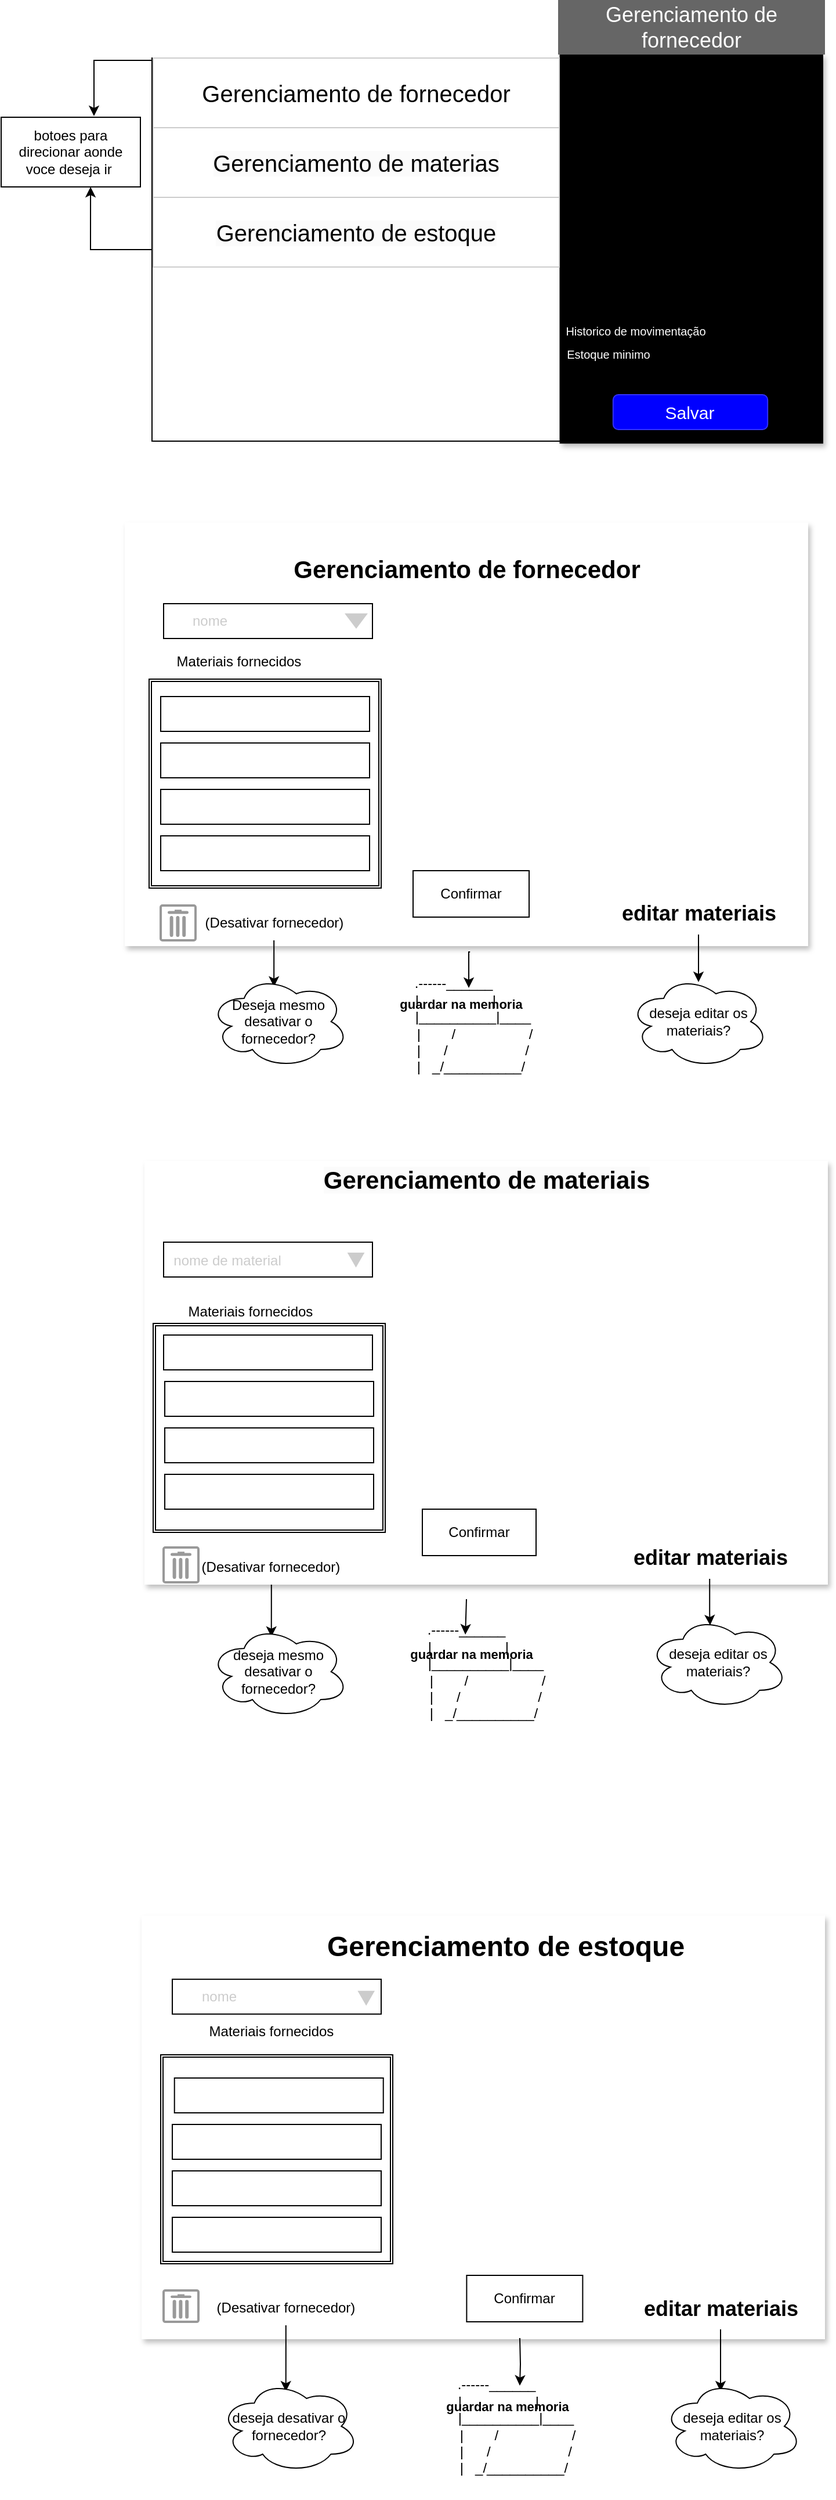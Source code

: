 <mxfile version="24.5.4" type="device">
  <diagram id="F00_U8oiD489jz19POk4" name="Página-1">
    <mxGraphModel dx="1434" dy="772" grid="1" gridSize="10" guides="1" tooltips="1" connect="1" arrows="1" fold="1" page="1" pageScale="1" pageWidth="827" pageHeight="1169" math="0" shadow="0">
      <root>
        <mxCell id="0" />
        <mxCell id="1" parent="0" />
        <mxCell id="zUuqDym8y1sysuPfxgTj-1" value="" style="rounded=0;whiteSpace=wrap;html=1;" parent="1" vertex="1">
          <mxGeometry x="130" y="140" width="576" height="330" as="geometry" />
        </mxCell>
        <mxCell id="zUuqDym8y1sysuPfxgTj-2" value="" style="rounded=0;whiteSpace=wrap;html=1;rotation=90;shadow=1;fillColor=#000000;" parent="1" vertex="1">
          <mxGeometry x="427.38" y="191" width="335" height="226.25" as="geometry" />
        </mxCell>
        <mxCell id="PjB9MNoo6GseYE_EJg1Y-16" style="edgeStyle=orthogonalEdgeStyle;rounded=0;orthogonalLoop=1;jettySize=auto;html=1;" parent="1" edge="1">
          <mxGeometry relative="1" as="geometry">
            <mxPoint x="131" y="142" as="sourcePoint" />
            <mxPoint x="80" y="190" as="targetPoint" />
            <Array as="points">
              <mxPoint x="80" y="142" />
              <mxPoint x="80" y="190" />
            </Array>
          </mxGeometry>
        </mxCell>
        <mxCell id="zUuqDym8y1sysuPfxgTj-3" value="&lt;font style=&quot;font-size: 20px;&quot;&gt;Gerenciamento de fornecedor&lt;/font&gt;" style="rounded=0;whiteSpace=wrap;html=1;strokeColor=#CCCCCC;" parent="1" vertex="1">
          <mxGeometry x="131" y="140" width="350" height="60" as="geometry" />
        </mxCell>
        <mxCell id="zUuqDym8y1sysuPfxgTj-4" value="&lt;br&gt;&lt;span style=&quot;color: rgb(0, 0, 0); font-family: Helvetica; font-size: 20px; font-style: normal; font-variant-ligatures: normal; font-variant-caps: normal; font-weight: 400; letter-spacing: normal; orphans: 2; text-align: center; text-indent: 0px; text-transform: none; widows: 2; word-spacing: 0px; -webkit-text-stroke-width: 0px; white-space: normal; background-color: rgb(251, 251, 251); text-decoration-thickness: initial; text-decoration-style: initial; text-decoration-color: initial; display: inline !important; float: none;&quot;&gt;Gerenciamento de materias&lt;/span&gt;&lt;div&gt;&lt;br/&gt;&lt;/div&gt;" style="rounded=0;whiteSpace=wrap;html=1;strokeColor=#CCCCCC;" parent="1" vertex="1">
          <mxGeometry x="131" y="200" width="350" height="60" as="geometry" />
        </mxCell>
        <mxCell id="zUuqDym8y1sysuPfxgTj-5" value="&lt;br&gt;&lt;span style=&quot;color: rgb(0, 0, 0); font-family: Helvetica; font-size: 20px; font-style: normal; font-variant-ligatures: normal; font-variant-caps: normal; font-weight: 400; letter-spacing: normal; orphans: 2; text-align: center; text-indent: 0px; text-transform: none; widows: 2; word-spacing: 0px; -webkit-text-stroke-width: 0px; white-space: normal; background-color: rgb(251, 251, 251); text-decoration-thickness: initial; text-decoration-style: initial; text-decoration-color: initial; display: inline !important; float: none;&quot;&gt;Gerenciamento de estoque&lt;/span&gt;&lt;div&gt;&lt;br/&gt;&lt;/div&gt;" style="rounded=0;whiteSpace=wrap;html=1;strokeColor=#CCCCCC;shadow=0;" parent="1" vertex="1">
          <mxGeometry x="131" y="260" width="350" height="60" as="geometry" />
        </mxCell>
        <mxCell id="zUuqDym8y1sysuPfxgTj-20" value="&lt;span style=&quot;font-size: 18px;&quot;&gt;Gerenciamento de fornecedor&lt;/span&gt;" style="rounded=0;html=1;shadow=0;dashed=0;whiteSpace=wrap;fontSize=10;fillColor=#666666;align=center;strokeColor=none;fontColor=#ffffff;" parent="1" vertex="1">
          <mxGeometry x="480" y="90" width="230" height="47" as="geometry" />
        </mxCell>
        <mxCell id="zUuqDym8y1sysuPfxgTj-21" value="&lt;font style=&quot;font-size: 15px;&quot; color=&quot;#ffffff&quot;&gt;Salvar&lt;/font&gt;" style="rounded=1;html=1;shadow=0;dashed=0;whiteSpace=wrap;fontSize=10;fillColor=#0000FF;align=center;strokeColor=#3333FF;fontColor=#333333;" parent="1" vertex="1">
          <mxGeometry x="527.41" y="430" width="133.18" height="30" as="geometry" />
        </mxCell>
        <UserObject label="&lt;font style=&quot;font-size: 10px;&quot; color=&quot;#ffffff&quot;&gt;Historico de movimentação&lt;/font&gt;" placeholders="1" name="Variable" id="zUuqDym8y1sysuPfxgTj-24">
          <mxCell style="text;html=1;strokeColor=none;fillColor=none;align=center;verticalAlign=middle;whiteSpace=wrap;overflow=hidden;strokeWidth=6;" parent="1" vertex="1">
            <mxGeometry x="452" y="365" width="190" height="20" as="geometry" />
          </mxCell>
        </UserObject>
        <UserObject label="&lt;font style=&quot;font-size: 10px;&quot; color=&quot;#ffffff&quot;&gt;Estoque minimo&lt;/font&gt;" placeholders="1" name="Variable" id="zUuqDym8y1sysuPfxgTj-25">
          <mxCell style="text;html=1;align=center;verticalAlign=middle;whiteSpace=wrap;overflow=hidden;" parent="1" vertex="1">
            <mxGeometry x="470" y="385" width="107.06" height="20" as="geometry" />
          </mxCell>
        </UserObject>
        <mxCell id="1bso1jGPwgjQOHf16LsY-8" value="" style="rounded=0;whiteSpace=wrap;html=1;strokeColor=none;shadow=1;" parent="1" vertex="1">
          <mxGeometry x="106.5" y="540" width="589" height="365" as="geometry" />
        </mxCell>
        <mxCell id="1bso1jGPwgjQOHf16LsY-9" value="&lt;span style=&quot;color: rgba(0, 0, 0, 0); font-family: monospace; font-size: 0px; text-align: start; text-wrap: nowrap;&quot;&gt;%3CmxGraphModel%3E%3Croot%3E%3CmxCell%20id%3D%220%22%2F%3E%3CmxCell%20id%3D%221%22%20parent%3D%220%22%2F%3E%3CmxCell%20id%3D%222%22%20value%3D%22%22%20style%3D%22rounded%3D0%3BwhiteSpace%3Dwrap%3Bhtml%3D1%3B%22%20vertex%3D%221%22%20parent%3D%221%22%3E%3CmxGeometry%20x%3D%22140%22%20y%3D%22675.15%22%20width%3D%22180%22%20height%3D%2230%22%20as%3D%22geometry%22%2F%3E%3C%2FmxCell%3E%3C%2Froot%3E%3C%2FmxGraphModel%3E&lt;/span&gt;" style="rounded=0;whiteSpace=wrap;html=1;" parent="1" vertex="1">
          <mxGeometry x="140" y="610" width="180" height="30" as="geometry" />
        </mxCell>
        <UserObject label="&lt;font color=&quot;#cccccc&quot;&gt;nome&lt;/font&gt;" placeholders="1" name="Variable" id="1bso1jGPwgjQOHf16LsY-10">
          <mxCell style="text;html=1;strokeColor=none;fillColor=none;align=center;verticalAlign=middle;whiteSpace=wrap;overflow=hidden;" parent="1" vertex="1">
            <mxGeometry x="140" y="615" width="80" height="20" as="geometry" />
          </mxCell>
        </UserObject>
        <UserObject label="Materiais fornecidos" placeholders="1" name="Variable" id="1bso1jGPwgjQOHf16LsY-13">
          <mxCell style="text;html=1;strokeColor=none;fillColor=none;align=center;verticalAlign=middle;whiteSpace=wrap;overflow=hidden;" parent="1" vertex="1">
            <mxGeometry x="140" y="650.15" width="130" height="20" as="geometry" />
          </mxCell>
        </UserObject>
        <mxCell id="1bso1jGPwgjQOHf16LsY-14" value="" style="shape=ext;double=1;rounded=0;whiteSpace=wrap;html=1;" parent="1" vertex="1">
          <mxGeometry x="127.5" y="675" width="200" height="180" as="geometry" />
        </mxCell>
        <mxCell id="1bso1jGPwgjQOHf16LsY-15" value="" style="rounded=0;whiteSpace=wrap;html=1;" parent="1" vertex="1">
          <mxGeometry x="137.5" y="690" width="180" height="30" as="geometry" />
        </mxCell>
        <mxCell id="1bso1jGPwgjQOHf16LsY-16" value="" style="rounded=0;whiteSpace=wrap;html=1;" parent="1" vertex="1">
          <mxGeometry x="137.5" y="730" width="180" height="30" as="geometry" />
        </mxCell>
        <mxCell id="1bso1jGPwgjQOHf16LsY-17" value="" style="rounded=0;whiteSpace=wrap;html=1;" parent="1" vertex="1">
          <mxGeometry x="137.5" y="770" width="180" height="30" as="geometry" />
        </mxCell>
        <mxCell id="1bso1jGPwgjQOHf16LsY-18" value="" style="rounded=0;whiteSpace=wrap;html=1;" parent="1" vertex="1">
          <mxGeometry x="137.5" y="810" width="180" height="30" as="geometry" />
        </mxCell>
        <mxCell id="1bso1jGPwgjQOHf16LsY-19" value="" style="html=1;shadow=0;dashed=0;align=center;verticalAlign=middle;shape=mxgraph.arrows2.arrow;dy=0;dx=21.5;notch=0;rotation=90;fillColor=#CCCCCC;strokeColor=none;" parent="1" vertex="1">
          <mxGeometry x="299.41" y="615" width="13.17" height="20" as="geometry" />
        </mxCell>
        <mxCell id="1bso1jGPwgjQOHf16LsY-20" value="" style="strokeColor=#999999;verticalLabelPosition=bottom;shadow=0;dashed=0;verticalAlign=top;strokeWidth=2;html=1;shape=mxgraph.mockup.misc.trashcanIcon;" parent="1" vertex="1">
          <mxGeometry x="137.5" y="870" width="30" height="30" as="geometry" />
        </mxCell>
        <mxCell id="H0wPEN031ASl63orBfgw-3" style="edgeStyle=orthogonalEdgeStyle;rounded=0;orthogonalLoop=1;jettySize=auto;html=1;" parent="1" source="1bso1jGPwgjQOHf16LsY-25" edge="1">
          <mxGeometry relative="1" as="geometry">
            <mxPoint x="235.08" y="940" as="targetPoint" />
          </mxGeometry>
        </mxCell>
        <mxCell id="1bso1jGPwgjQOHf16LsY-25" value="(Desativar fornecedor)" style="text;html=1;align=center;verticalAlign=middle;whiteSpace=wrap;rounded=0;" parent="1" vertex="1">
          <mxGeometry x="157.58" y="870" width="155" height="30" as="geometry" />
        </mxCell>
        <mxCell id="1bso1jGPwgjQOHf16LsY-26" value="&lt;font style=&quot;font-size: 21px;&quot;&gt;Gerenciamento de fornecedor&lt;/font&gt;" style="text;strokeColor=none;fillColor=none;html=1;fontSize=24;fontStyle=1;verticalAlign=middle;align=center;" parent="1" vertex="1">
          <mxGeometry x="351" y="560" width="100" height="40" as="geometry" />
        </mxCell>
        <mxCell id="1bso1jGPwgjQOHf16LsY-31" value="&lt;font style=&quot;font-size: 18px;&quot;&gt;editar materiais&lt;/font&gt;" style="text;strokeColor=none;fillColor=none;html=1;fontSize=24;fontStyle=1;verticalAlign=middle;align=center;" parent="1" vertex="1">
          <mxGeometry x="551" y="855" width="100" height="40" as="geometry" />
        </mxCell>
        <mxCell id="1bso1jGPwgjQOHf16LsY-32" value="&lt;div&gt;&lt;br/&gt;&lt;/div&gt;" style="rounded=0;whiteSpace=wrap;html=1;strokeColor=none;shadow=1;" parent="1" vertex="1">
          <mxGeometry x="123.5" y="1090" width="589" height="365" as="geometry" />
        </mxCell>
        <mxCell id="1bso1jGPwgjQOHf16LsY-34" value="&#xa;&lt;span style=&quot;color: rgb(0, 0, 0); font-family: Helvetica; font-size: 21px; font-style: normal; font-variant-ligatures: normal; font-variant-caps: normal; font-weight: 700; letter-spacing: normal; orphans: 2; text-align: center; text-indent: 0px; text-transform: none; widows: 2; word-spacing: 0px; -webkit-text-stroke-width: 0px; white-space: nowrap; background-color: rgb(251, 251, 251); text-decoration-thickness: initial; text-decoration-style: initial; text-decoration-color: initial; display: inline !important; float: none;&quot;&gt;Gerenciamento de materiais&lt;/span&gt;&#xa;&#xa;" style="text;strokeColor=none;fillColor=none;html=1;fontSize=24;fontStyle=1;verticalAlign=middle;align=center;" parent="1" vertex="1">
          <mxGeometry x="368" y="1100" width="100" height="40" as="geometry" />
        </mxCell>
        <mxCell id="1bso1jGPwgjQOHf16LsY-35" value="" style="rounded=0;whiteSpace=wrap;html=1;" parent="1" vertex="1">
          <mxGeometry x="140" y="1160" width="180" height="30" as="geometry" />
        </mxCell>
        <UserObject label="&lt;font color=&quot;#cccccc&quot;&gt;nome de material&lt;/font&gt;" placeholders="1" name="Variable" id="1bso1jGPwgjQOHf16LsY-36">
          <mxCell style="text;html=1;strokeColor=none;fillColor=none;align=center;verticalAlign=middle;whiteSpace=wrap;overflow=hidden;" parent="1" vertex="1">
            <mxGeometry x="140" y="1166" width="110" height="20" as="geometry" />
          </mxCell>
        </UserObject>
        <mxCell id="1bso1jGPwgjQOHf16LsY-37" value="" style="html=1;shadow=0;dashed=0;align=center;verticalAlign=middle;shape=mxgraph.arrows2.arrow;dy=0;dx=21.5;notch=0;rotation=90;fillColor=#CCCCCC;strokeColor=none;" parent="1" vertex="1">
          <mxGeometry x="299.36" y="1168" width="12.81" height="14.83" as="geometry" />
        </mxCell>
        <mxCell id="1bso1jGPwgjQOHf16LsY-38" value="" style="shape=ext;double=1;rounded=0;whiteSpace=wrap;html=1;" parent="1" vertex="1">
          <mxGeometry x="131" y="1230" width="200" height="180" as="geometry" />
        </mxCell>
        <UserObject label="Materiais fornecidos" placeholders="1" name="Variable" id="1bso1jGPwgjQOHf16LsY-39">
          <mxCell style="text;html=1;strokeColor=none;fillColor=none;align=center;verticalAlign=middle;whiteSpace=wrap;overflow=hidden;" parent="1" vertex="1">
            <mxGeometry x="150" y="1210" width="130" height="20" as="geometry" />
          </mxCell>
        </UserObject>
        <mxCell id="1bso1jGPwgjQOHf16LsY-40" value="" style="rounded=0;whiteSpace=wrap;html=1;" parent="1" vertex="1">
          <mxGeometry x="140" y="1240" width="180" height="30" as="geometry" />
        </mxCell>
        <mxCell id="1bso1jGPwgjQOHf16LsY-42" value="" style="rounded=0;whiteSpace=wrap;html=1;" parent="1" vertex="1">
          <mxGeometry x="141" y="1280" width="180" height="30" as="geometry" />
        </mxCell>
        <mxCell id="1bso1jGPwgjQOHf16LsY-43" value="" style="rounded=0;whiteSpace=wrap;html=1;" parent="1" vertex="1">
          <mxGeometry x="141" y="1320" width="180" height="30" as="geometry" />
        </mxCell>
        <mxCell id="1bso1jGPwgjQOHf16LsY-44" value="" style="rounded=0;whiteSpace=wrap;html=1;" parent="1" vertex="1">
          <mxGeometry x="141" y="1360" width="180" height="30" as="geometry" />
        </mxCell>
        <mxCell id="1bso1jGPwgjQOHf16LsY-46" value="" style="strokeColor=#999999;verticalLabelPosition=bottom;shadow=0;dashed=0;verticalAlign=top;strokeWidth=2;html=1;shape=mxgraph.mockup.misc.trashcanIcon;" parent="1" vertex="1">
          <mxGeometry x="140" y="1423" width="30" height="30" as="geometry" />
        </mxCell>
        <mxCell id="PjB9MNoo6GseYE_EJg1Y-8" style="edgeStyle=orthogonalEdgeStyle;rounded=0;orthogonalLoop=1;jettySize=auto;html=1;" parent="1" source="1bso1jGPwgjQOHf16LsY-47" edge="1">
          <mxGeometry relative="1" as="geometry">
            <mxPoint x="611" y="1490" as="targetPoint" />
            <Array as="points">
              <mxPoint x="611" y="1480" />
              <mxPoint x="611" y="1480" />
            </Array>
          </mxGeometry>
        </mxCell>
        <mxCell id="1bso1jGPwgjQOHf16LsY-47" value="&lt;font style=&quot;font-size: 18px;&quot;&gt;editar materiais&lt;/font&gt;" style="text;strokeColor=none;fillColor=none;html=1;fontSize=24;fontStyle=1;verticalAlign=middle;align=center;" parent="1" vertex="1">
          <mxGeometry x="560.59" y="1410" width="100" height="40" as="geometry" />
        </mxCell>
        <mxCell id="H0wPEN031ASl63orBfgw-7" style="edgeStyle=orthogonalEdgeStyle;rounded=0;orthogonalLoop=1;jettySize=auto;html=1;" parent="1" source="1bso1jGPwgjQOHf16LsY-48" edge="1">
          <mxGeometry relative="1" as="geometry">
            <mxPoint x="232.86" y="1500" as="targetPoint" />
          </mxGeometry>
        </mxCell>
        <mxCell id="1bso1jGPwgjQOHf16LsY-48" value="(Desativar fornecedor)" style="text;html=1;align=center;verticalAlign=middle;whiteSpace=wrap;rounded=0;" parent="1" vertex="1">
          <mxGeometry x="155.36" y="1425" width="155" height="30" as="geometry" />
        </mxCell>
        <mxCell id="1bso1jGPwgjQOHf16LsY-49" value="&lt;div&gt;&lt;br/&gt;&lt;/div&gt;" style="rounded=0;whiteSpace=wrap;html=1;strokeColor=none;shadow=1;" parent="1" vertex="1">
          <mxGeometry x="121" y="1740" width="589" height="365" as="geometry" />
        </mxCell>
        <mxCell id="1bso1jGPwgjQOHf16LsY-50" value="" style="rounded=0;whiteSpace=wrap;html=1;" parent="1" vertex="1">
          <mxGeometry x="147.5" y="1794.92" width="180" height="30" as="geometry" />
        </mxCell>
        <mxCell id="1bso1jGPwgjQOHf16LsY-51" value="" style="html=1;shadow=0;dashed=0;align=center;verticalAlign=middle;shape=mxgraph.arrows2.arrow;dy=0;dx=21.5;notch=0;rotation=90;fillColor=#CCCCCC;strokeColor=none;" parent="1" vertex="1">
          <mxGeometry x="308.19" y="1803.92" width="12.81" height="14.83" as="geometry" />
        </mxCell>
        <UserObject label="&lt;font color=&quot;#cccccc&quot;&gt;nome&lt;/font&gt;" placeholders="1" name="Variable" id="1bso1jGPwgjQOHf16LsY-52">
          <mxCell style="text;html=1;strokeColor=none;fillColor=none;align=center;verticalAlign=middle;whiteSpace=wrap;overflow=hidden;" parent="1" vertex="1">
            <mxGeometry x="147.5" y="1799.92" width="80" height="20" as="geometry" />
          </mxCell>
        </UserObject>
        <UserObject label="Materiais fornecidos" placeholders="1" name="Variable" id="1bso1jGPwgjQOHf16LsY-53">
          <mxCell style="text;html=1;strokeColor=none;fillColor=none;align=center;verticalAlign=middle;whiteSpace=wrap;overflow=hidden;" parent="1" vertex="1">
            <mxGeometry x="167.86" y="1830" width="130" height="20" as="geometry" />
          </mxCell>
        </UserObject>
        <mxCell id="1bso1jGPwgjQOHf16LsY-54" value="" style="shape=ext;double=1;rounded=0;whiteSpace=wrap;html=1;" parent="1" vertex="1">
          <mxGeometry x="137.5" y="1860" width="200" height="180" as="geometry" />
        </mxCell>
        <mxCell id="1bso1jGPwgjQOHf16LsY-55" value="" style="rounded=0;whiteSpace=wrap;html=1;" parent="1" vertex="1">
          <mxGeometry x="149.36" y="1880" width="180" height="30" as="geometry" />
        </mxCell>
        <mxCell id="1bso1jGPwgjQOHf16LsY-56" value="" style="rounded=0;whiteSpace=wrap;html=1;" parent="1" vertex="1">
          <mxGeometry x="147.5" y="1920" width="180" height="30" as="geometry" />
        </mxCell>
        <mxCell id="1bso1jGPwgjQOHf16LsY-58" value="" style="rounded=0;whiteSpace=wrap;html=1;" parent="1" vertex="1">
          <mxGeometry x="147.5" y="1960" width="180" height="30" as="geometry" />
        </mxCell>
        <mxCell id="1bso1jGPwgjQOHf16LsY-59" value="" style="rounded=0;whiteSpace=wrap;html=1;" parent="1" vertex="1">
          <mxGeometry x="147.5" y="2000" width="180" height="30" as="geometry" />
        </mxCell>
        <mxCell id="H0wPEN031ASl63orBfgw-8" style="edgeStyle=orthogonalEdgeStyle;rounded=0;orthogonalLoop=1;jettySize=auto;html=1;" parent="1" source="1bso1jGPwgjQOHf16LsY-60" edge="1">
          <mxGeometry relative="1" as="geometry">
            <mxPoint x="245.36" y="2150" as="targetPoint" />
          </mxGeometry>
        </mxCell>
        <mxCell id="1bso1jGPwgjQOHf16LsY-60" value="(Desativar fornecedor)" style="text;html=1;align=center;verticalAlign=middle;whiteSpace=wrap;rounded=0;" parent="1" vertex="1">
          <mxGeometry x="167.86" y="2063" width="155" height="30" as="geometry" />
        </mxCell>
        <mxCell id="1bso1jGPwgjQOHf16LsY-61" value="" style="strokeColor=#999999;verticalLabelPosition=bottom;shadow=0;dashed=0;verticalAlign=top;strokeWidth=2;html=1;shape=mxgraph.mockup.misc.trashcanIcon;" parent="1" vertex="1">
          <mxGeometry x="140" y="2063" width="30" height="27" as="geometry" />
        </mxCell>
        <UserObject label="&lt;font style=&quot;font-size: 24px;&quot;&gt;&lt;b&gt;Gerenciamento de estoque&lt;/b&gt;&lt;/font&gt;" placeholders="1" name="Variable" id="1bso1jGPwgjQOHf16LsY-62">
          <mxCell style="text;html=1;strokeColor=none;fillColor=none;align=center;verticalAlign=middle;whiteSpace=wrap;overflow=hidden;" parent="1" vertex="1">
            <mxGeometry x="260" y="1747" width="350" height="40" as="geometry" />
          </mxCell>
        </UserObject>
        <mxCell id="F9AY6YWXNaUoxMy8b402-21" style="edgeStyle=orthogonalEdgeStyle;rounded=0;orthogonalLoop=1;jettySize=auto;html=1;" parent="1" source="1bso1jGPwgjQOHf16LsY-65" edge="1">
          <mxGeometry relative="1" as="geometry">
            <mxPoint x="620" y="2150" as="targetPoint" />
          </mxGeometry>
        </mxCell>
        <mxCell id="1bso1jGPwgjQOHf16LsY-65" value="&lt;font style=&quot;font-size: 18px;&quot;&gt;editar materiais&lt;/font&gt;" style="text;strokeColor=none;fillColor=none;html=1;fontSize=24;fontStyle=1;verticalAlign=middle;align=center;" parent="1" vertex="1">
          <mxGeometry x="570" y="2056.5" width="100" height="40" as="geometry" />
        </mxCell>
        <mxCell id="H0wPEN031ASl63orBfgw-4" value="Deseja mesmo desativar o fornecedor?" style="ellipse;shape=cloud;whiteSpace=wrap;html=1;" parent="1" vertex="1">
          <mxGeometry x="179.36" y="930" width="120" height="80" as="geometry" />
        </mxCell>
        <mxCell id="H0wPEN031ASl63orBfgw-6" value="deseja mesmo desativar o fornecedor?" style="ellipse;shape=cloud;whiteSpace=wrap;html=1;" parent="1" vertex="1">
          <mxGeometry x="179.36" y="1490" width="120" height="80" as="geometry" />
        </mxCell>
        <mxCell id="H0wPEN031ASl63orBfgw-9" value="deseja desativar o fornecedor?" style="ellipse;shape=cloud;whiteSpace=wrap;html=1;" parent="1" vertex="1">
          <mxGeometry x="188.19" y="2140" width="120" height="80" as="geometry" />
        </mxCell>
        <mxCell id="H0wPEN031ASl63orBfgw-10" value=".------______&lt;div&gt;&amp;nbsp;|&amp;nbsp; &amp;nbsp; &amp;nbsp; &amp;nbsp; &amp;nbsp; &amp;nbsp; &amp;nbsp; &amp;nbsp; &amp;nbsp; &amp;nbsp;|&lt;/div&gt;&lt;div&gt;&amp;nbsp; &amp;nbsp; &amp;nbsp; &amp;nbsp; &amp;nbsp; |__________|____&lt;/div&gt;&lt;div&gt;&amp;nbsp; &amp;nbsp; &amp;nbsp; &amp;nbsp; &amp;nbsp; &amp;nbsp;|&amp;nbsp; &amp;nbsp; &amp;nbsp; &amp;nbsp; /&amp;nbsp; &amp;nbsp; &amp;nbsp; &amp;nbsp; &amp;nbsp; &amp;nbsp; &amp;nbsp; &amp;nbsp; &amp;nbsp; &amp;nbsp;/&lt;/div&gt;&lt;div&gt;&amp;nbsp; &amp;nbsp; &amp;nbsp; &amp;nbsp; &amp;nbsp; |&amp;nbsp; &amp;nbsp; &amp;nbsp; /&amp;nbsp; &amp;nbsp; &amp;nbsp; &amp;nbsp; &amp;nbsp; &amp;nbsp; &amp;nbsp; &amp;nbsp; &amp;nbsp; &amp;nbsp; /&lt;/div&gt;&lt;div&gt;&amp;nbsp; &amp;nbsp; &amp;nbsp; &amp;nbsp; &amp;nbsp; &amp;nbsp; &amp;nbsp; &amp;nbsp; &amp;nbsp; &amp;nbsp; &amp;nbsp; &amp;nbsp; &amp;nbsp; &amp;nbsp; &amp;nbsp; &amp;nbsp;|&amp;nbsp; &amp;nbsp;_/__________/&amp;nbsp; &amp;nbsp; &amp;nbsp; &amp;nbsp; &amp;nbsp; &amp;nbsp; &amp;nbsp; &amp;nbsp; &amp;nbsp; &amp;nbsp; &amp;nbsp;&amp;nbsp;&lt;/div&gt;" style="rounded=0;whiteSpace=wrap;html=1;strokeColor=none;fillColor=none;" parent="1" vertex="1">
          <mxGeometry x="277.06" y="2117.5" width="300" height="125" as="geometry" />
        </mxCell>
        <mxCell id="F9AY6YWXNaUoxMy8b402-1" value="&lt;div style=&quot;text-align: justify;&quot;&gt;&lt;span style=&quot;background-color: initial;&quot;&gt;&lt;font style=&quot;font-size: 11px;&quot;&gt;&lt;b&gt;guardar na memoria&lt;/b&gt;&lt;/font&gt;&lt;/span&gt;&lt;/div&gt;" style="text;html=1;align=center;verticalAlign=middle;resizable=0;points=[];autosize=1;strokeColor=none;fillColor=none;" parent="1" vertex="1">
          <mxGeometry x="371.19" y="2148" width="130" height="30" as="geometry" />
        </mxCell>
        <mxCell id="F9AY6YWXNaUoxMy8b402-4" value=".------______&lt;div&gt;&amp;nbsp;|&amp;nbsp; &amp;nbsp; &amp;nbsp; &amp;nbsp; &amp;nbsp; &amp;nbsp; &amp;nbsp; &amp;nbsp; &amp;nbsp; &amp;nbsp;|&lt;/div&gt;&lt;div&gt;&amp;nbsp; &amp;nbsp; &amp;nbsp; &amp;nbsp; &amp;nbsp; |__________|____&lt;/div&gt;&lt;div&gt;&amp;nbsp; &amp;nbsp; &amp;nbsp; &amp;nbsp; &amp;nbsp; &amp;nbsp;|&amp;nbsp; &amp;nbsp; &amp;nbsp; &amp;nbsp; /&amp;nbsp; &amp;nbsp; &amp;nbsp; &amp;nbsp; &amp;nbsp; &amp;nbsp; &amp;nbsp; &amp;nbsp; &amp;nbsp; &amp;nbsp;/&lt;/div&gt;&lt;div&gt;&amp;nbsp; &amp;nbsp; &amp;nbsp; &amp;nbsp; &amp;nbsp; |&amp;nbsp; &amp;nbsp; &amp;nbsp; /&amp;nbsp; &amp;nbsp; &amp;nbsp; &amp;nbsp; &amp;nbsp; &amp;nbsp; &amp;nbsp; &amp;nbsp; &amp;nbsp; &amp;nbsp; /&lt;/div&gt;&lt;div&gt;&amp;nbsp; &amp;nbsp; &amp;nbsp; &amp;nbsp; &amp;nbsp; &amp;nbsp; &amp;nbsp; &amp;nbsp; &amp;nbsp; &amp;nbsp; &amp;nbsp; &amp;nbsp; &amp;nbsp; &amp;nbsp; &amp;nbsp; &amp;nbsp;|&amp;nbsp; &amp;nbsp;_/__________/&amp;nbsp; &amp;nbsp; &amp;nbsp; &amp;nbsp; &amp;nbsp; &amp;nbsp; &amp;nbsp; &amp;nbsp; &amp;nbsp; &amp;nbsp; &amp;nbsp;&amp;nbsp;&lt;/div&gt;" style="rounded=0;whiteSpace=wrap;html=1;strokeColor=none;fillColor=none;" parent="1" vertex="1">
          <mxGeometry x="251" y="1467.5" width="300" height="125" as="geometry" />
        </mxCell>
        <mxCell id="F9AY6YWXNaUoxMy8b402-5" value="&lt;div style=&quot;text-align: justify;&quot;&gt;&lt;span style=&quot;background-color: initial;&quot;&gt;&lt;font style=&quot;font-size: 11px;&quot;&gt;&lt;b&gt;guardar na memoria&lt;/b&gt;&lt;/font&gt;&lt;/span&gt;&lt;/div&gt;" style="text;html=1;align=center;verticalAlign=middle;resizable=0;points=[];autosize=1;strokeColor=none;fillColor=none;" parent="1" vertex="1">
          <mxGeometry x="340" y="1500" width="130" height="30" as="geometry" />
        </mxCell>
        <mxCell id="F9AY6YWXNaUoxMy8b402-6" style="edgeStyle=orthogonalEdgeStyle;rounded=0;orthogonalLoop=1;jettySize=auto;html=1;exitX=0.5;exitY=0;exitDx=0;exitDy=0;entryX=0.462;entryY=-0.067;entryDx=0;entryDy=0;entryPerimeter=0;" parent="1" source="F9AY6YWXNaUoxMy8b402-4" target="F9AY6YWXNaUoxMy8b402-5" edge="1">
          <mxGeometry relative="1" as="geometry" />
        </mxCell>
        <mxCell id="F9AY6YWXNaUoxMy8b402-10" style="edgeStyle=orthogonalEdgeStyle;rounded=0;orthogonalLoop=1;jettySize=auto;html=1;entryX=0.583;entryY=-0.1;entryDx=0;entryDy=0;entryPerimeter=0;" parent="1" target="F9AY6YWXNaUoxMy8b402-1" edge="1">
          <mxGeometry relative="1" as="geometry">
            <mxPoint x="255.36" y="2160" as="targetPoint" />
            <mxPoint x="447" y="2104" as="sourcePoint" />
          </mxGeometry>
        </mxCell>
        <mxCell id="F9AY6YWXNaUoxMy8b402-11" value=".------______&lt;div&gt;&amp;nbsp;|&amp;nbsp; &amp;nbsp; &amp;nbsp; &amp;nbsp; &amp;nbsp; &amp;nbsp; &amp;nbsp; &amp;nbsp; &amp;nbsp; &amp;nbsp;|&lt;/div&gt;&lt;div&gt;&amp;nbsp; &amp;nbsp; &amp;nbsp; &amp;nbsp; &amp;nbsp; |__________|____&lt;/div&gt;&lt;div&gt;&amp;nbsp; &amp;nbsp; &amp;nbsp; &amp;nbsp; &amp;nbsp; &amp;nbsp;|&amp;nbsp; &amp;nbsp; &amp;nbsp; &amp;nbsp; /&amp;nbsp; &amp;nbsp; &amp;nbsp; &amp;nbsp; &amp;nbsp; &amp;nbsp; &amp;nbsp; &amp;nbsp; &amp;nbsp; &amp;nbsp;/&lt;/div&gt;&lt;div&gt;&amp;nbsp; &amp;nbsp; &amp;nbsp; &amp;nbsp; &amp;nbsp; |&amp;nbsp; &amp;nbsp; &amp;nbsp; /&amp;nbsp; &amp;nbsp; &amp;nbsp; &amp;nbsp; &amp;nbsp; &amp;nbsp; &amp;nbsp; &amp;nbsp; &amp;nbsp; &amp;nbsp; /&lt;/div&gt;&lt;div&gt;&amp;nbsp; &amp;nbsp; &amp;nbsp; &amp;nbsp; &amp;nbsp; &amp;nbsp; &amp;nbsp; &amp;nbsp; &amp;nbsp; &amp;nbsp; &amp;nbsp; &amp;nbsp; &amp;nbsp; &amp;nbsp; &amp;nbsp; &amp;nbsp;|&amp;nbsp; &amp;nbsp;_/__________/&amp;nbsp; &amp;nbsp; &amp;nbsp; &amp;nbsp; &amp;nbsp; &amp;nbsp; &amp;nbsp; &amp;nbsp; &amp;nbsp; &amp;nbsp; &amp;nbsp;&amp;nbsp;&lt;/div&gt;" style="rounded=0;whiteSpace=wrap;html=1;strokeColor=none;fillColor=none;" parent="1" vertex="1">
          <mxGeometry x="240" y="910" width="300" height="125" as="geometry" />
        </mxCell>
        <mxCell id="F9AY6YWXNaUoxMy8b402-12" value="&lt;div style=&quot;text-align: justify;&quot;&gt;&lt;span style=&quot;background-color: initial;&quot;&gt;&lt;font style=&quot;font-size: 11px;&quot;&gt;&lt;b&gt;guardar na memoria&lt;/b&gt;&lt;/font&gt;&lt;/span&gt;&lt;/div&gt;" style="text;html=1;align=center;verticalAlign=middle;resizable=0;points=[];autosize=1;strokeColor=none;fillColor=none;" parent="1" vertex="1">
          <mxGeometry x="331" y="940" width="130" height="30" as="geometry" />
        </mxCell>
        <mxCell id="F9AY6YWXNaUoxMy8b402-14" style="edgeStyle=orthogonalEdgeStyle;rounded=0;orthogonalLoop=1;jettySize=auto;html=1;entryX=0.554;entryY=0.033;entryDx=0;entryDy=0;entryPerimeter=0;exitX=0.547;exitY=0;exitDx=0;exitDy=0;exitPerimeter=0;" parent="1" source="F9AY6YWXNaUoxMy8b402-11" target="F9AY6YWXNaUoxMy8b402-12" edge="1">
          <mxGeometry relative="1" as="geometry">
            <mxPoint x="245.08" y="950" as="targetPoint" />
            <mxPoint x="403" y="920" as="sourcePoint" />
          </mxGeometry>
        </mxCell>
        <mxCell id="F9AY6YWXNaUoxMy8b402-15" value="&lt;font style=&quot;vertical-align: inherit;&quot;&gt;&lt;font style=&quot;vertical-align: inherit;&quot;&gt;Confirmar&lt;/font&gt;&lt;/font&gt;" style="rounded=0;whiteSpace=wrap;html=1;" parent="1" vertex="1">
          <mxGeometry x="401.19" y="2050" width="100" height="40" as="geometry" />
        </mxCell>
        <mxCell id="F9AY6YWXNaUoxMy8b402-16" value="&lt;font style=&quot;vertical-align: inherit;&quot;&gt;&lt;font style=&quot;vertical-align: inherit;&quot;&gt;Confirmar&lt;/font&gt;&lt;/font&gt;" style="rounded=0;whiteSpace=wrap;html=1;" parent="1" vertex="1">
          <mxGeometry x="363" y="1390" width="98" height="40" as="geometry" />
        </mxCell>
        <mxCell id="F9AY6YWXNaUoxMy8b402-17" value="&lt;font style=&quot;vertical-align: inherit;&quot;&gt;&lt;font style=&quot;vertical-align: inherit;&quot;&gt;Confirmar&lt;/font&gt;&lt;/font&gt;" style="rounded=0;whiteSpace=wrap;html=1;" parent="1" vertex="1">
          <mxGeometry x="355" y="840" width="100" height="40" as="geometry" />
        </mxCell>
        <mxCell id="F9AY6YWXNaUoxMy8b402-19" value="deseja editar os materiais?" style="ellipse;shape=cloud;whiteSpace=wrap;html=1;" parent="1" vertex="1">
          <mxGeometry x="570" y="2140" width="120" height="80" as="geometry" />
        </mxCell>
        <mxCell id="PjB9MNoo6GseYE_EJg1Y-7" value="deseja editar os materiais?" style="ellipse;shape=cloud;whiteSpace=wrap;html=1;" parent="1" vertex="1">
          <mxGeometry x="557.59" y="1482" width="120" height="80" as="geometry" />
        </mxCell>
        <mxCell id="PjB9MNoo6GseYE_EJg1Y-9" value="deseja editar os materiais?" style="ellipse;shape=cloud;whiteSpace=wrap;html=1;" parent="1" vertex="1">
          <mxGeometry x="541" y="930" width="120" height="80" as="geometry" />
        </mxCell>
        <mxCell id="PjB9MNoo6GseYE_EJg1Y-10" style="edgeStyle=orthogonalEdgeStyle;rounded=0;orthogonalLoop=1;jettySize=auto;html=1;entryX=0.5;entryY=0.075;entryDx=0;entryDy=0;entryPerimeter=0;" parent="1" source="1bso1jGPwgjQOHf16LsY-31" target="PjB9MNoo6GseYE_EJg1Y-9" edge="1">
          <mxGeometry relative="1" as="geometry" />
        </mxCell>
        <mxCell id="PjB9MNoo6GseYE_EJg1Y-13" value="&lt;font style=&quot;vertical-align: inherit;&quot;&gt;&lt;font style=&quot;vertical-align: inherit;&quot;&gt;botoes para direcionar aonde voce deseja ir&amp;nbsp;&lt;/font&gt;&lt;/font&gt;" style="rounded=0;whiteSpace=wrap;html=1;" parent="1" vertex="1">
          <mxGeometry y="191" width="120" height="60" as="geometry" />
        </mxCell>
        <mxCell id="PjB9MNoo6GseYE_EJg1Y-15" style="edgeStyle=orthogonalEdgeStyle;rounded=0;orthogonalLoop=1;jettySize=auto;html=1;entryX=0.642;entryY=1;entryDx=0;entryDy=0;entryPerimeter=0;" parent="1" source="zUuqDym8y1sysuPfxgTj-1" target="PjB9MNoo6GseYE_EJg1Y-13" edge="1">
          <mxGeometry relative="1" as="geometry" />
        </mxCell>
      </root>
    </mxGraphModel>
  </diagram>
</mxfile>
